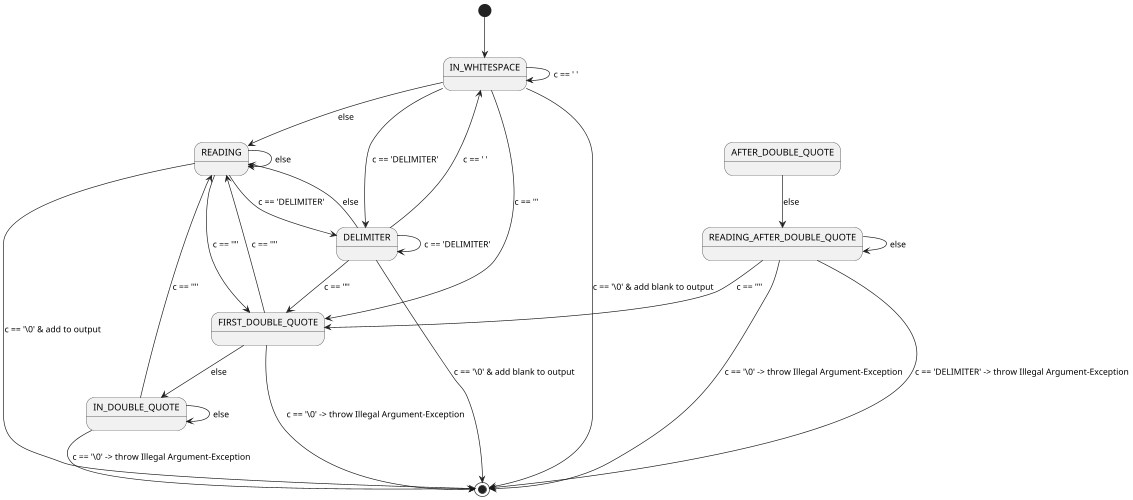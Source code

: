 @startuml
'https://plantuml.com/sequence-diagram

scale 500 width
scale 500 height
[*] --> IN_WHITESPACE
READING --> [*] : c == '\0' & add to output
READING --> FIRST_DOUBLE_QUOTE : c == '"'
READING --> READING : else
READING --> DELIMITER : c == 'DELIMITER'
READING_AFTER_DOUBLE_QUOTE --> [*] : c == '\0' -> throw Illegal Argument-Exception
READING_AFTER_DOUBLE_QUOTE --> FIRST_DOUBLE_QUOTE : c == '"'
READING_AFTER_DOUBLE_QUOTE --> READING_AFTER_DOUBLE_QUOTE : else
READING_AFTER_DOUBLE_QUOTE --> [*] : c == 'DELIMITER' -> throw Illegal Argument-Exception
DELIMITER --> FIRST_DOUBLE_QUOTE : c == '"'
DELIMITER --> READING : else
DELIMITER --> DELIMITER : c == 'DELIMITER'
DELIMITER --> IN_WHITESPACE : c == ' '
DELIMITER --> [*] : c == '\0' & add blank to output
IN_WHITESPACE --> FIRST_DOUBLE_QUOTE : c == '"
IN_WHITESPACE --> READING : else
IN_WHITESPACE --> DELIMITER : c == 'DELIMITER'
IN_WHITESPACE --> [*] : c == '\0' & add blank to output
IN_WHITESPACE --> IN_WHITESPACE : c == ' '
FIRST_DOUBLE_QUOTE --> READING : c == '"'
FIRST_DOUBLE_QUOTE --> IN_DOUBLE_QUOTE : else
FIRST_DOUBLE_QUOTE --> [*] : c == '\0' -> throw Illegal Argument-Exception
IN_DOUBLE_QUOTE --> IN_DOUBLE_QUOTE : else
IN_DOUBLE_QUOTE --> READING : c == '"'
IN_DOUBLE_QUOTE --> [*] : c == '\0' -> throw Illegal Argument-Exception
AFTER_DOUBLE_QUOTE --> READING_AFTER_DOUBLE_QUOTE : else



@enduml